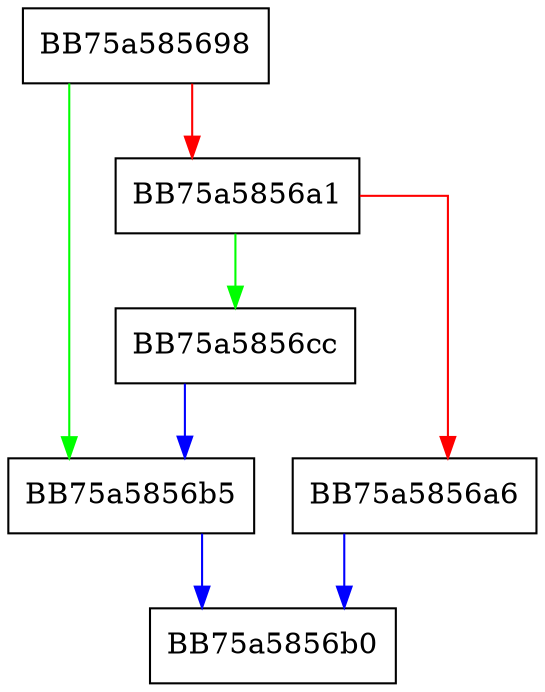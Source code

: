 digraph memcpy_s {
  node [shape="box"];
  graph [splines=ortho];
  BB75a585698 -> BB75a5856b5 [color="green"];
  BB75a585698 -> BB75a5856a1 [color="red"];
  BB75a5856a1 -> BB75a5856cc [color="green"];
  BB75a5856a1 -> BB75a5856a6 [color="red"];
  BB75a5856a6 -> BB75a5856b0 [color="blue"];
  BB75a5856b5 -> BB75a5856b0 [color="blue"];
  BB75a5856cc -> BB75a5856b5 [color="blue"];
}